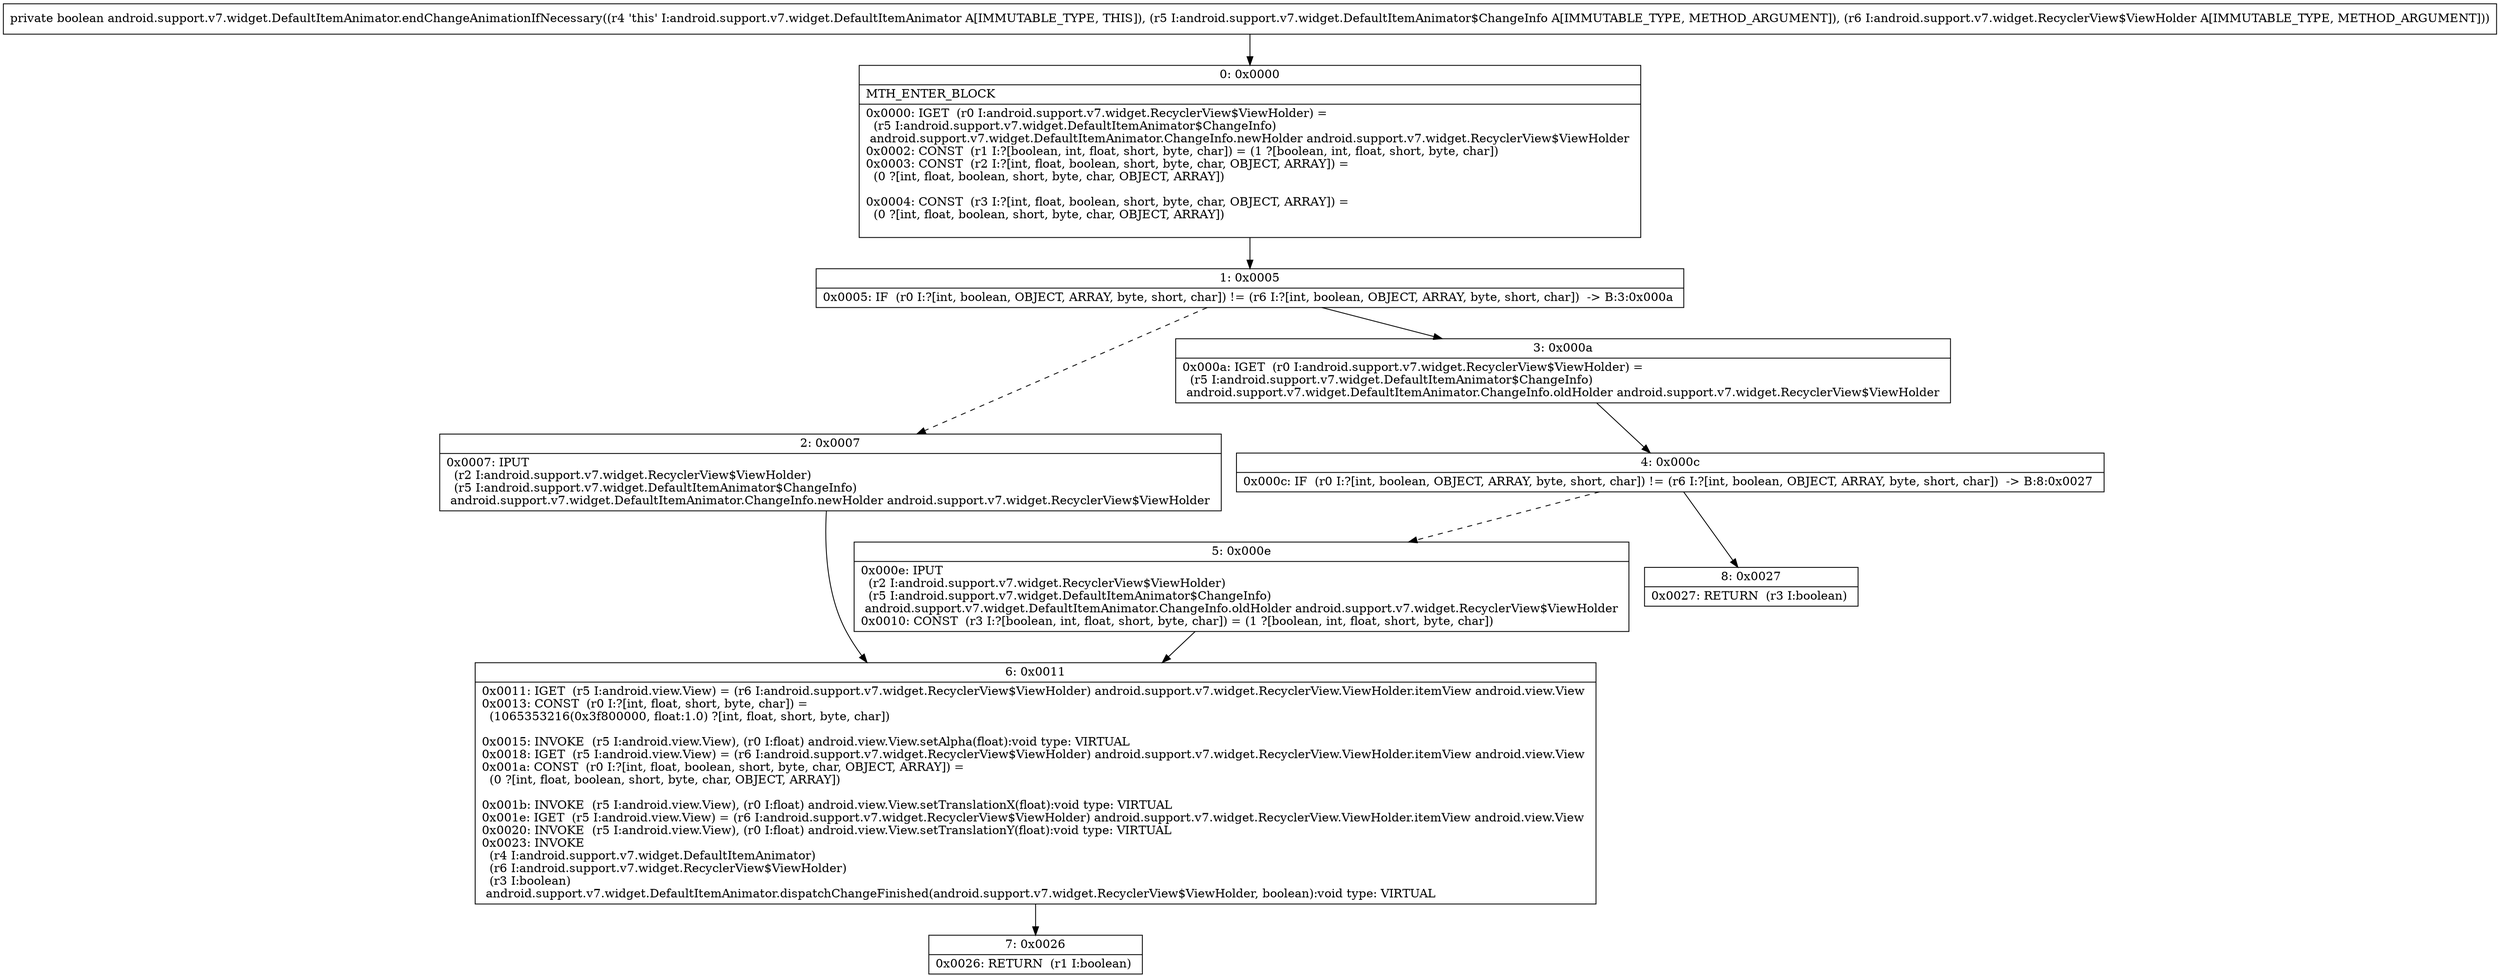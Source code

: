 digraph "CFG forandroid.support.v7.widget.DefaultItemAnimator.endChangeAnimationIfNecessary(Landroid\/support\/v7\/widget\/DefaultItemAnimator$ChangeInfo;Landroid\/support\/v7\/widget\/RecyclerView$ViewHolder;)Z" {
Node_0 [shape=record,label="{0\:\ 0x0000|MTH_ENTER_BLOCK\l|0x0000: IGET  (r0 I:android.support.v7.widget.RecyclerView$ViewHolder) = \l  (r5 I:android.support.v7.widget.DefaultItemAnimator$ChangeInfo)\l android.support.v7.widget.DefaultItemAnimator.ChangeInfo.newHolder android.support.v7.widget.RecyclerView$ViewHolder \l0x0002: CONST  (r1 I:?[boolean, int, float, short, byte, char]) = (1 ?[boolean, int, float, short, byte, char]) \l0x0003: CONST  (r2 I:?[int, float, boolean, short, byte, char, OBJECT, ARRAY]) = \l  (0 ?[int, float, boolean, short, byte, char, OBJECT, ARRAY])\l \l0x0004: CONST  (r3 I:?[int, float, boolean, short, byte, char, OBJECT, ARRAY]) = \l  (0 ?[int, float, boolean, short, byte, char, OBJECT, ARRAY])\l \l}"];
Node_1 [shape=record,label="{1\:\ 0x0005|0x0005: IF  (r0 I:?[int, boolean, OBJECT, ARRAY, byte, short, char]) != (r6 I:?[int, boolean, OBJECT, ARRAY, byte, short, char])  \-\> B:3:0x000a \l}"];
Node_2 [shape=record,label="{2\:\ 0x0007|0x0007: IPUT  \l  (r2 I:android.support.v7.widget.RecyclerView$ViewHolder)\l  (r5 I:android.support.v7.widget.DefaultItemAnimator$ChangeInfo)\l android.support.v7.widget.DefaultItemAnimator.ChangeInfo.newHolder android.support.v7.widget.RecyclerView$ViewHolder \l}"];
Node_3 [shape=record,label="{3\:\ 0x000a|0x000a: IGET  (r0 I:android.support.v7.widget.RecyclerView$ViewHolder) = \l  (r5 I:android.support.v7.widget.DefaultItemAnimator$ChangeInfo)\l android.support.v7.widget.DefaultItemAnimator.ChangeInfo.oldHolder android.support.v7.widget.RecyclerView$ViewHolder \l}"];
Node_4 [shape=record,label="{4\:\ 0x000c|0x000c: IF  (r0 I:?[int, boolean, OBJECT, ARRAY, byte, short, char]) != (r6 I:?[int, boolean, OBJECT, ARRAY, byte, short, char])  \-\> B:8:0x0027 \l}"];
Node_5 [shape=record,label="{5\:\ 0x000e|0x000e: IPUT  \l  (r2 I:android.support.v7.widget.RecyclerView$ViewHolder)\l  (r5 I:android.support.v7.widget.DefaultItemAnimator$ChangeInfo)\l android.support.v7.widget.DefaultItemAnimator.ChangeInfo.oldHolder android.support.v7.widget.RecyclerView$ViewHolder \l0x0010: CONST  (r3 I:?[boolean, int, float, short, byte, char]) = (1 ?[boolean, int, float, short, byte, char]) \l}"];
Node_6 [shape=record,label="{6\:\ 0x0011|0x0011: IGET  (r5 I:android.view.View) = (r6 I:android.support.v7.widget.RecyclerView$ViewHolder) android.support.v7.widget.RecyclerView.ViewHolder.itemView android.view.View \l0x0013: CONST  (r0 I:?[int, float, short, byte, char]) = \l  (1065353216(0x3f800000, float:1.0) ?[int, float, short, byte, char])\l \l0x0015: INVOKE  (r5 I:android.view.View), (r0 I:float) android.view.View.setAlpha(float):void type: VIRTUAL \l0x0018: IGET  (r5 I:android.view.View) = (r6 I:android.support.v7.widget.RecyclerView$ViewHolder) android.support.v7.widget.RecyclerView.ViewHolder.itemView android.view.View \l0x001a: CONST  (r0 I:?[int, float, boolean, short, byte, char, OBJECT, ARRAY]) = \l  (0 ?[int, float, boolean, short, byte, char, OBJECT, ARRAY])\l \l0x001b: INVOKE  (r5 I:android.view.View), (r0 I:float) android.view.View.setTranslationX(float):void type: VIRTUAL \l0x001e: IGET  (r5 I:android.view.View) = (r6 I:android.support.v7.widget.RecyclerView$ViewHolder) android.support.v7.widget.RecyclerView.ViewHolder.itemView android.view.View \l0x0020: INVOKE  (r5 I:android.view.View), (r0 I:float) android.view.View.setTranslationY(float):void type: VIRTUAL \l0x0023: INVOKE  \l  (r4 I:android.support.v7.widget.DefaultItemAnimator)\l  (r6 I:android.support.v7.widget.RecyclerView$ViewHolder)\l  (r3 I:boolean)\l android.support.v7.widget.DefaultItemAnimator.dispatchChangeFinished(android.support.v7.widget.RecyclerView$ViewHolder, boolean):void type: VIRTUAL \l}"];
Node_7 [shape=record,label="{7\:\ 0x0026|0x0026: RETURN  (r1 I:boolean) \l}"];
Node_8 [shape=record,label="{8\:\ 0x0027|0x0027: RETURN  (r3 I:boolean) \l}"];
MethodNode[shape=record,label="{private boolean android.support.v7.widget.DefaultItemAnimator.endChangeAnimationIfNecessary((r4 'this' I:android.support.v7.widget.DefaultItemAnimator A[IMMUTABLE_TYPE, THIS]), (r5 I:android.support.v7.widget.DefaultItemAnimator$ChangeInfo A[IMMUTABLE_TYPE, METHOD_ARGUMENT]), (r6 I:android.support.v7.widget.RecyclerView$ViewHolder A[IMMUTABLE_TYPE, METHOD_ARGUMENT])) }"];
MethodNode -> Node_0;
Node_0 -> Node_1;
Node_1 -> Node_2[style=dashed];
Node_1 -> Node_3;
Node_2 -> Node_6;
Node_3 -> Node_4;
Node_4 -> Node_5[style=dashed];
Node_4 -> Node_8;
Node_5 -> Node_6;
Node_6 -> Node_7;
}

